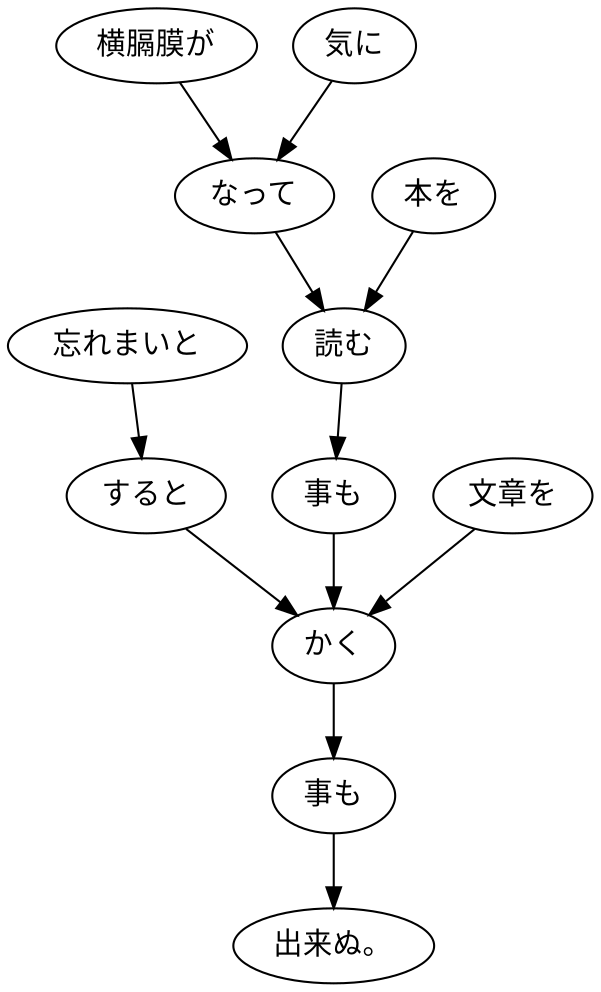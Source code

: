 digraph graph523 {
	node0 [label="忘れまいと"];
	node1 [label="すると"];
	node2 [label="横膈膜が"];
	node3 [label="気に"];
	node4 [label="なって"];
	node5 [label="本を"];
	node6 [label="読む"];
	node7 [label="事も"];
	node8 [label="文章を"];
	node9 [label="かく"];
	node10 [label="事も"];
	node11 [label="出来ぬ。"];
	node0 -> node1;
	node1 -> node9;
	node2 -> node4;
	node3 -> node4;
	node4 -> node6;
	node5 -> node6;
	node6 -> node7;
	node7 -> node9;
	node8 -> node9;
	node9 -> node10;
	node10 -> node11;
}
